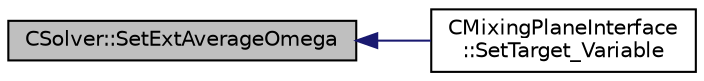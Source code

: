 digraph "CSolver::SetExtAverageOmega"
{
  edge [fontname="Helvetica",fontsize="10",labelfontname="Helvetica",labelfontsize="10"];
  node [fontname="Helvetica",fontsize="10",shape=record];
  rankdir="LR";
  Node4494 [label="CSolver::SetExtAverageOmega",height=0.2,width=0.4,color="black", fillcolor="grey75", style="filled", fontcolor="black"];
  Node4494 -> Node4495 [dir="back",color="midnightblue",fontsize="10",style="solid",fontname="Helvetica"];
  Node4495 [label="CMixingPlaneInterface\l::SetTarget_Variable",height=0.2,width=0.4,color="black", fillcolor="white", style="filled",URL="$class_c_mixing_plane_interface.html#a59dfb72cd6bff428028672e45f41fe55",tooltip="Set the variable that has been received from the target mesh into the target mesh. "];
}
